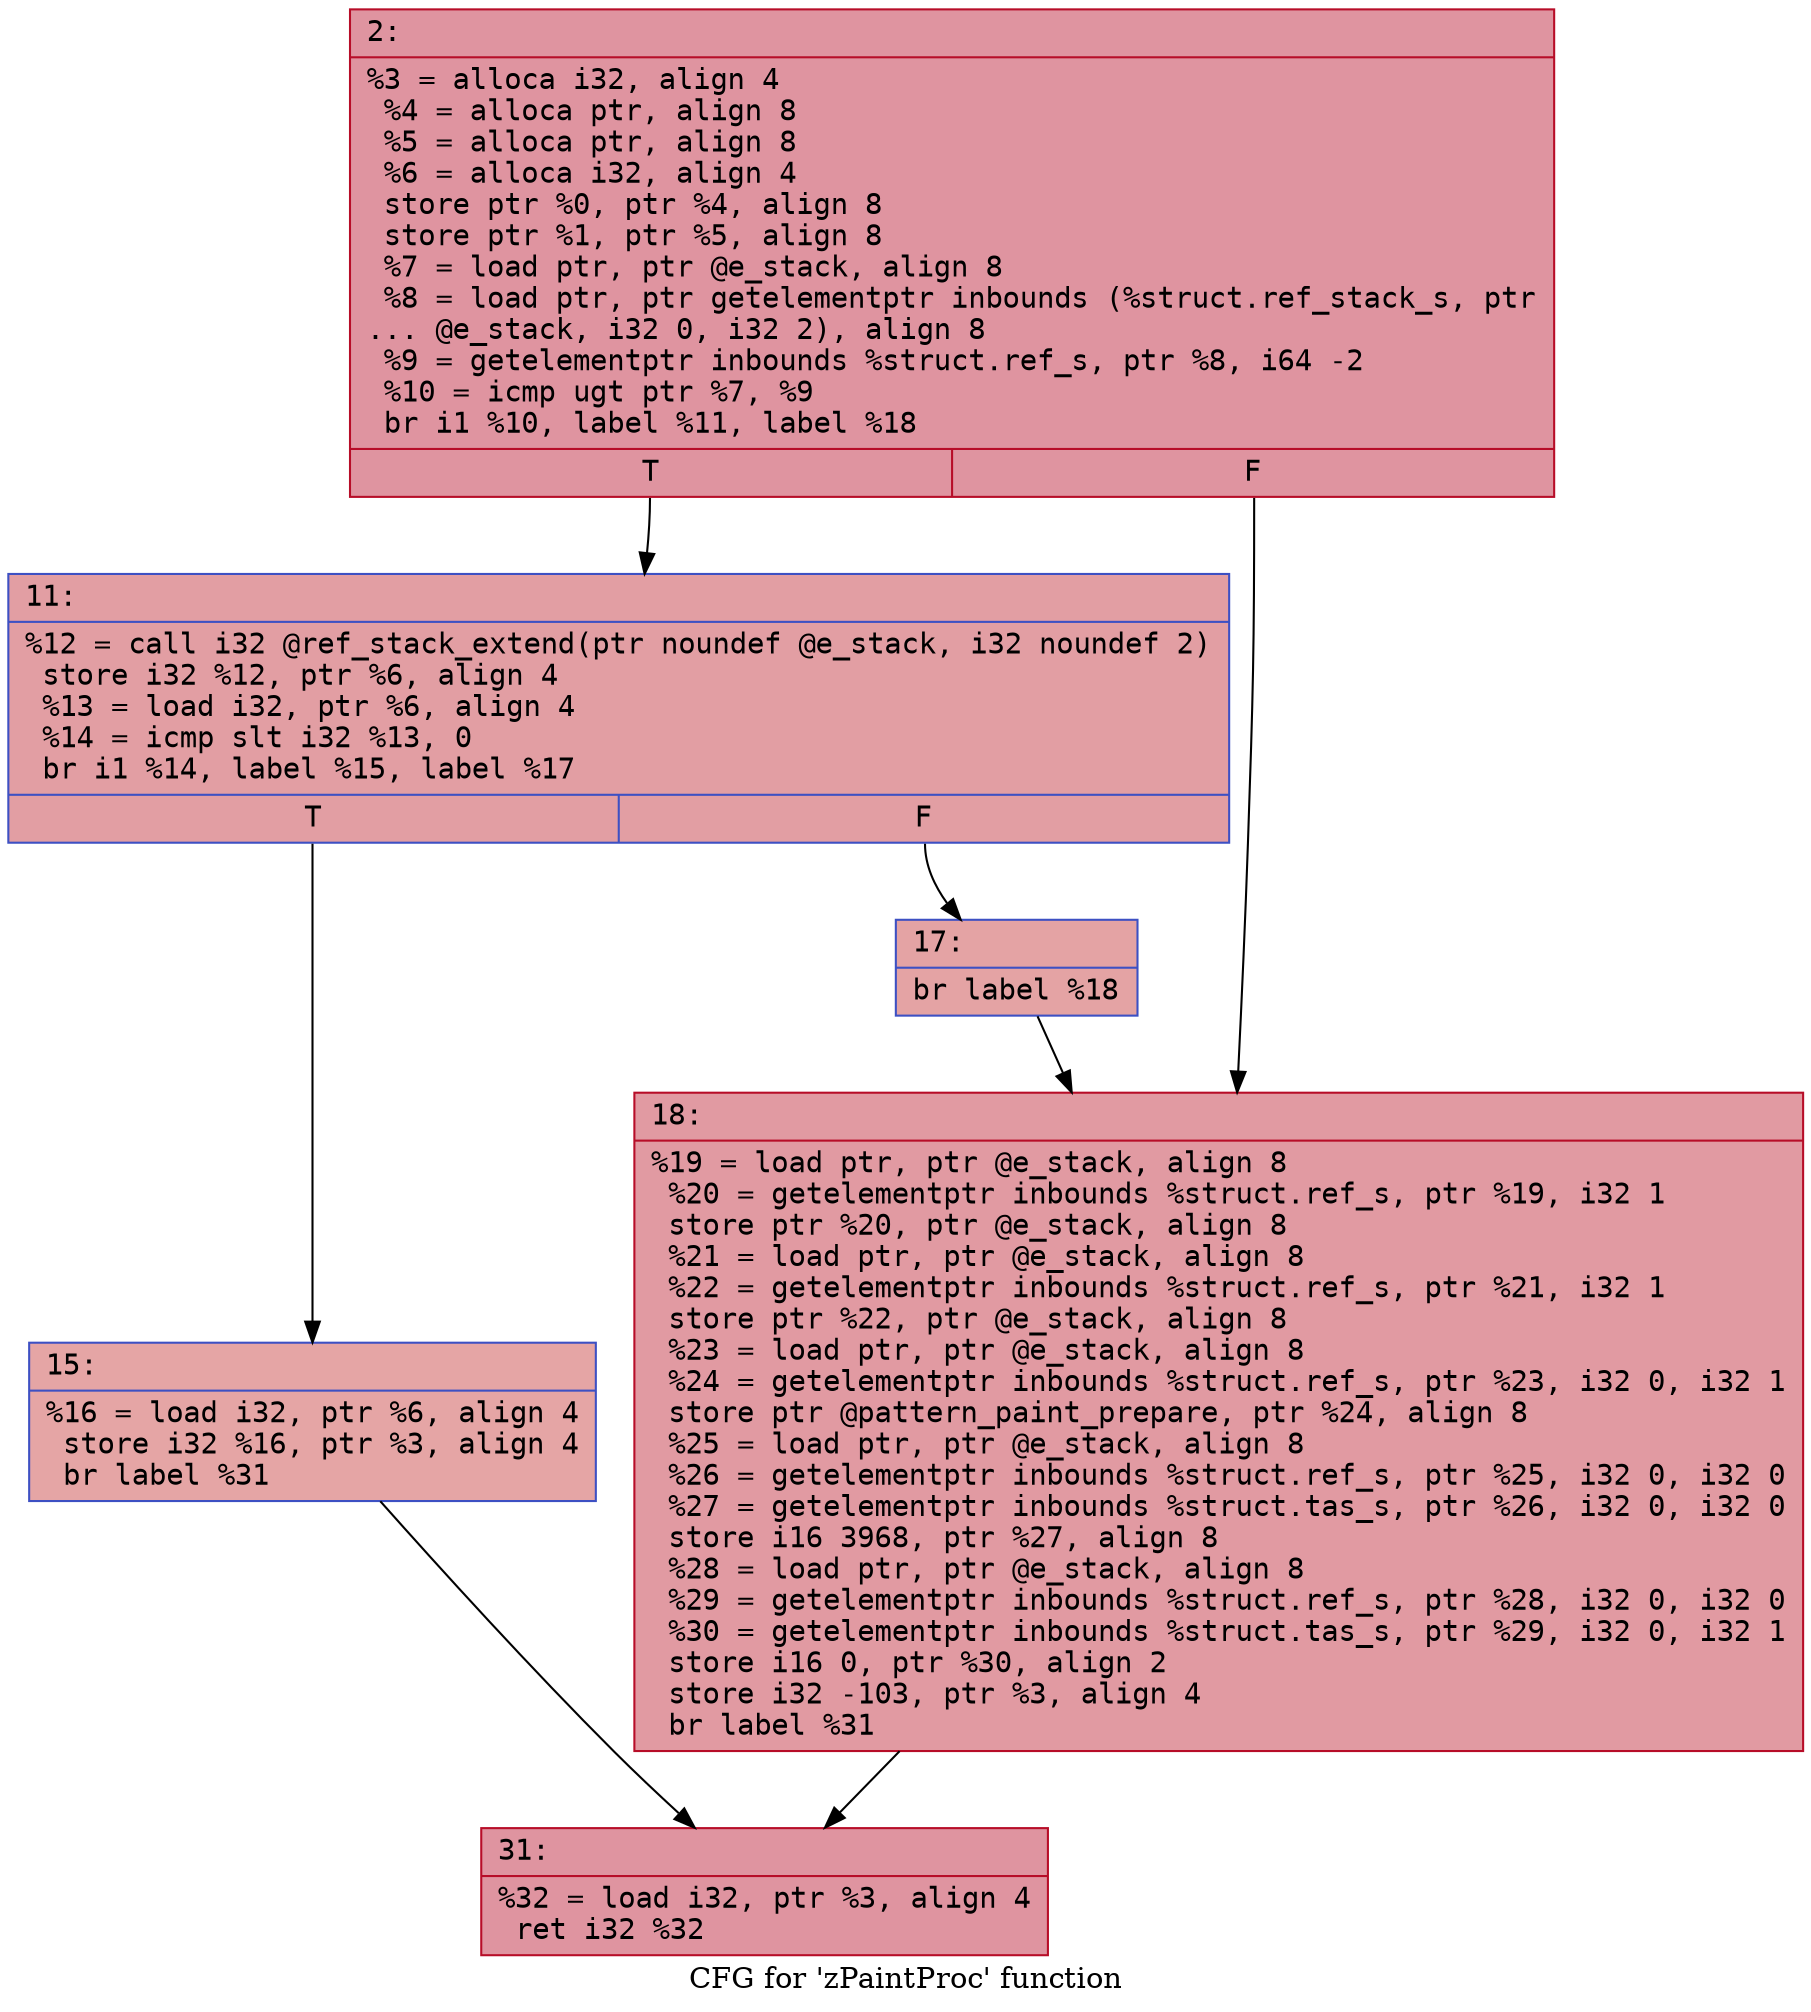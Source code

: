 digraph "CFG for 'zPaintProc' function" {
	label="CFG for 'zPaintProc' function";

	Node0x600000187610 [shape=record,color="#b70d28ff", style=filled, fillcolor="#b70d2870" fontname="Courier",label="{2:\l|  %3 = alloca i32, align 4\l  %4 = alloca ptr, align 8\l  %5 = alloca ptr, align 8\l  %6 = alloca i32, align 4\l  store ptr %0, ptr %4, align 8\l  store ptr %1, ptr %5, align 8\l  %7 = load ptr, ptr @e_stack, align 8\l  %8 = load ptr, ptr getelementptr inbounds (%struct.ref_stack_s, ptr\l... @e_stack, i32 0, i32 2), align 8\l  %9 = getelementptr inbounds %struct.ref_s, ptr %8, i64 -2\l  %10 = icmp ugt ptr %7, %9\l  br i1 %10, label %11, label %18\l|{<s0>T|<s1>F}}"];
	Node0x600000187610:s0 -> Node0x600000187660[tooltip="2 -> 11\nProbability 50.00%" ];
	Node0x600000187610:s1 -> Node0x600000187750[tooltip="2 -> 18\nProbability 50.00%" ];
	Node0x600000187660 [shape=record,color="#3d50c3ff", style=filled, fillcolor="#be242e70" fontname="Courier",label="{11:\l|  %12 = call i32 @ref_stack_extend(ptr noundef @e_stack, i32 noundef 2)\l  store i32 %12, ptr %6, align 4\l  %13 = load i32, ptr %6, align 4\l  %14 = icmp slt i32 %13, 0\l  br i1 %14, label %15, label %17\l|{<s0>T|<s1>F}}"];
	Node0x600000187660:s0 -> Node0x6000001876b0[tooltip="11 -> 15\nProbability 37.50%" ];
	Node0x600000187660:s1 -> Node0x600000187700[tooltip="11 -> 17\nProbability 62.50%" ];
	Node0x6000001876b0 [shape=record,color="#3d50c3ff", style=filled, fillcolor="#c5333470" fontname="Courier",label="{15:\l|  %16 = load i32, ptr %6, align 4\l  store i32 %16, ptr %3, align 4\l  br label %31\l}"];
	Node0x6000001876b0 -> Node0x6000001877a0[tooltip="15 -> 31\nProbability 100.00%" ];
	Node0x600000187700 [shape=record,color="#3d50c3ff", style=filled, fillcolor="#c32e3170" fontname="Courier",label="{17:\l|  br label %18\l}"];
	Node0x600000187700 -> Node0x600000187750[tooltip="17 -> 18\nProbability 100.00%" ];
	Node0x600000187750 [shape=record,color="#b70d28ff", style=filled, fillcolor="#bb1b2c70" fontname="Courier",label="{18:\l|  %19 = load ptr, ptr @e_stack, align 8\l  %20 = getelementptr inbounds %struct.ref_s, ptr %19, i32 1\l  store ptr %20, ptr @e_stack, align 8\l  %21 = load ptr, ptr @e_stack, align 8\l  %22 = getelementptr inbounds %struct.ref_s, ptr %21, i32 1\l  store ptr %22, ptr @e_stack, align 8\l  %23 = load ptr, ptr @e_stack, align 8\l  %24 = getelementptr inbounds %struct.ref_s, ptr %23, i32 0, i32 1\l  store ptr @pattern_paint_prepare, ptr %24, align 8\l  %25 = load ptr, ptr @e_stack, align 8\l  %26 = getelementptr inbounds %struct.ref_s, ptr %25, i32 0, i32 0\l  %27 = getelementptr inbounds %struct.tas_s, ptr %26, i32 0, i32 0\l  store i16 3968, ptr %27, align 8\l  %28 = load ptr, ptr @e_stack, align 8\l  %29 = getelementptr inbounds %struct.ref_s, ptr %28, i32 0, i32 0\l  %30 = getelementptr inbounds %struct.tas_s, ptr %29, i32 0, i32 1\l  store i16 0, ptr %30, align 2\l  store i32 -103, ptr %3, align 4\l  br label %31\l}"];
	Node0x600000187750 -> Node0x6000001877a0[tooltip="18 -> 31\nProbability 100.00%" ];
	Node0x6000001877a0 [shape=record,color="#b70d28ff", style=filled, fillcolor="#b70d2870" fontname="Courier",label="{31:\l|  %32 = load i32, ptr %3, align 4\l  ret i32 %32\l}"];
}
